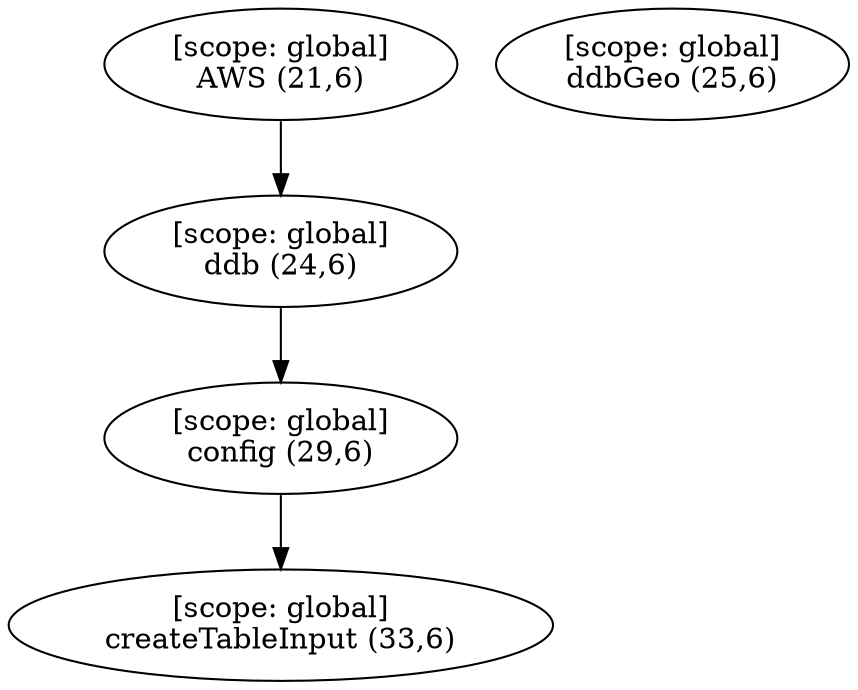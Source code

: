 digraph G {
  graph [ rankdir =TB ];
subgraph global {
  graph [ label = "Scope [global]" ];
  "[scope: global]
AWS (21,6)";
  "[scope: global]
ddbGeo (25,6)";
  "[scope: global]
ddb (24,6)";
  "[scope: global]
config (29,6)";
  "[scope: global]
createTableInput (33,6)";
}

  "[scope: global]
AWS (21,6)" -> "[scope: global]
ddb (24,6)";
  "[scope: global]
ddb (24,6)" -> "[scope: global]
config (29,6)";
  "[scope: global]
config (29,6)" -> "[scope: global]
createTableInput (33,6)";
}
